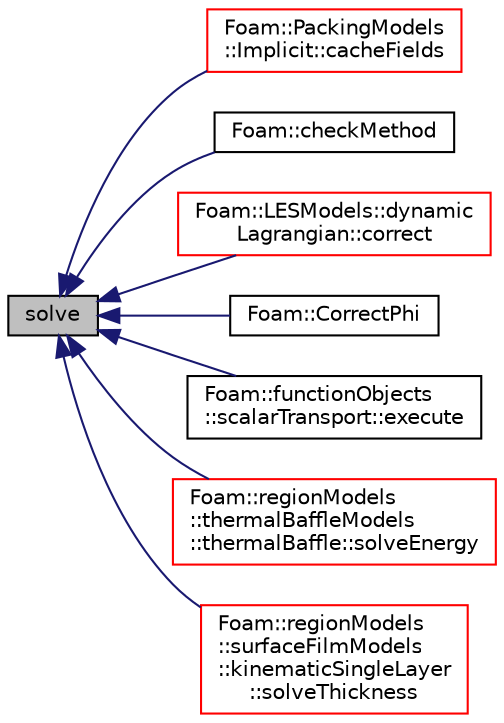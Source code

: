 digraph "solve"
{
  bgcolor="transparent";
  edge [fontname="Helvetica",fontsize="10",labelfontname="Helvetica",labelfontsize="10"];
  node [fontname="Helvetica",fontsize="10",shape=record];
  rankdir="LR";
  Node3946 [label="solve",height=0.2,width=0.4,color="black", fillcolor="grey75", style="filled", fontcolor="black"];
  Node3946 -> Node3947 [dir="back",color="midnightblue",fontsize="10",style="solid",fontname="Helvetica"];
  Node3947 [label="Foam::PackingModels\l::Implicit::cacheFields",height=0.2,width=0.4,color="red",URL="$a25385.html#a6005414ac27ae3e0b5a783ba216c1906",tooltip="Calculate the inter particles stresses. "];
  Node3946 -> Node3949 [dir="back",color="midnightblue",fontsize="10",style="solid",fontname="Helvetica"];
  Node3949 [label="Foam::checkMethod",height=0.2,width=0.4,color="black",URL="$a21851.html#af7c5aac53b9e18ea8377a3c3a973114b"];
  Node3946 -> Node3950 [dir="back",color="midnightblue",fontsize="10",style="solid",fontname="Helvetica"];
  Node3950 [label="Foam::LESModels::dynamic\lLagrangian::correct",height=0.2,width=0.4,color="red",URL="$a32213.html#a3ae44b28050c3aa494c1d8e18cf618c1",tooltip="Correct Eddy-Viscosity and related properties. "];
  Node3946 -> Node3952 [dir="back",color="midnightblue",fontsize="10",style="solid",fontname="Helvetica"];
  Node3952 [label="Foam::CorrectPhi",height=0.2,width=0.4,color="black",URL="$a21851.html#ac25e7d2bbe87588cbf10d96cc1ae09a3"];
  Node3946 -> Node3953 [dir="back",color="midnightblue",fontsize="10",style="solid",fontname="Helvetica"];
  Node3953 [label="Foam::functionObjects\l::scalarTransport::execute",height=0.2,width=0.4,color="black",URL="$a24381.html#ae006844a02161d12182ab372ca5c257b",tooltip="Calculate the scalarTransport. "];
  Node3946 -> Node3954 [dir="back",color="midnightblue",fontsize="10",style="solid",fontname="Helvetica"];
  Node3954 [label="Foam::regionModels\l::thermalBaffleModels\l::thermalBaffle::solveEnergy",height=0.2,width=0.4,color="red",URL="$a30277.html#a533e6e7fb2c00cd976a89d545355000c",tooltip="Solve energy equation. "];
  Node3946 -> Node3956 [dir="back",color="midnightblue",fontsize="10",style="solid",fontname="Helvetica"];
  Node3956 [label="Foam::regionModels\l::surfaceFilmModels\l::kinematicSingleLayer\l::solveThickness",height=0.2,width=0.4,color="red",URL="$a30117.html#a38ccae6e6751502d71d2490fca96a516",tooltip="Solve coupled velocity-thickness equations. "];
}
